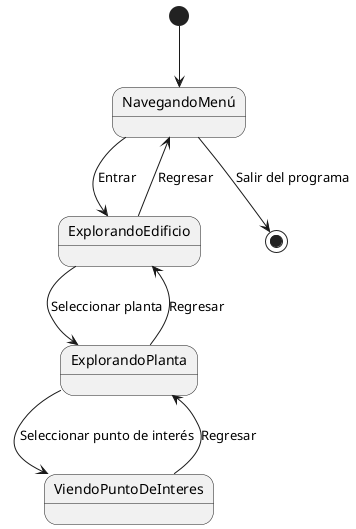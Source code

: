 @startuml

[*] --> NavegandoMenú
NavegandoMenú --> ExplorandoEdificio : Entrar
ExplorandoEdificio --> ExplorandoPlanta : Seleccionar planta
ExplorandoPlanta --> ViendoPuntoDeInteres : Seleccionar punto de interés

ViendoPuntoDeInteres --> ExplorandoPlanta : Regresar
ExplorandoPlanta --> ExplorandoEdificio : Regresar
ExplorandoEdificio --> NavegandoMenú : Regresar

NavegandoMenú --> [*] : Salir del programa

@enduml
